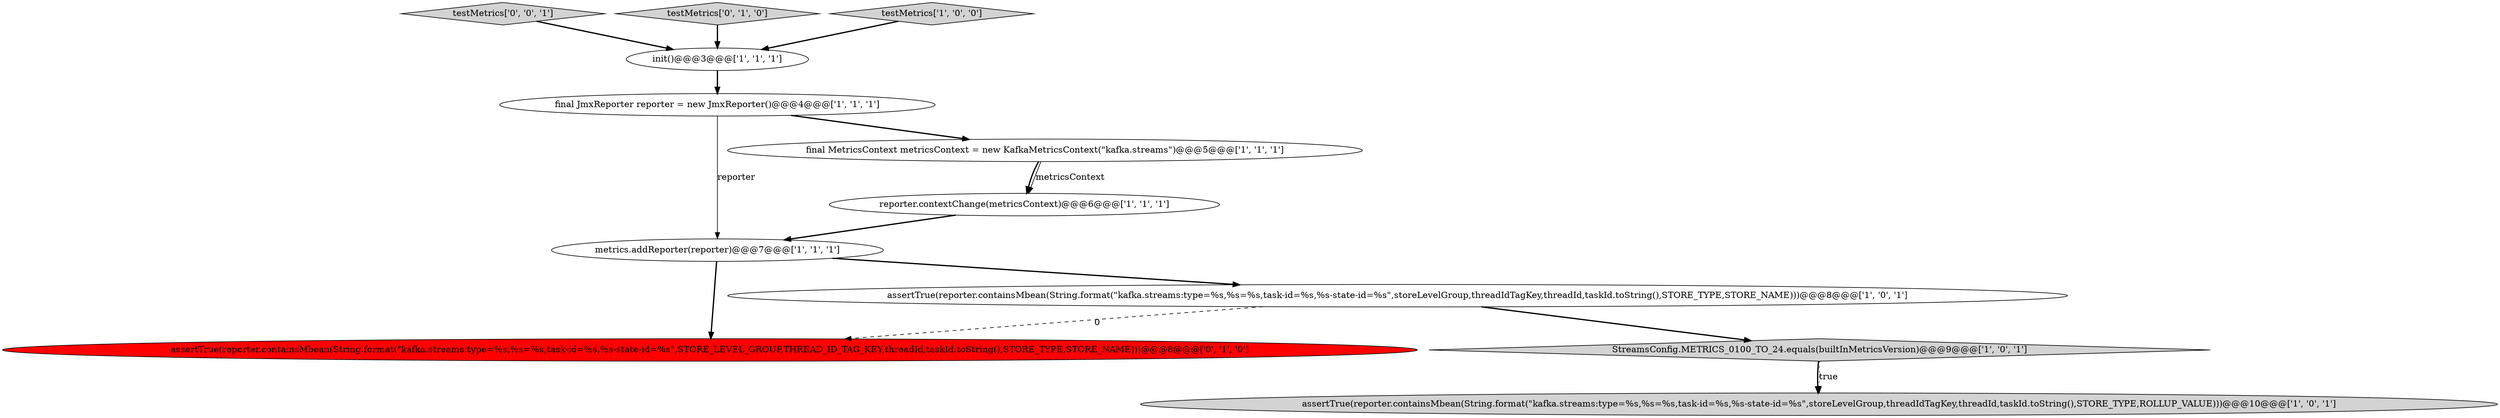 digraph {
1 [style = filled, label = "final JmxReporter reporter = new JmxReporter()@@@4@@@['1', '1', '1']", fillcolor = white, shape = ellipse image = "AAA0AAABBB1BBB"];
8 [style = filled, label = "metrics.addReporter(reporter)@@@7@@@['1', '1', '1']", fillcolor = white, shape = ellipse image = "AAA0AAABBB1BBB"];
11 [style = filled, label = "testMetrics['0', '0', '1']", fillcolor = lightgray, shape = diamond image = "AAA0AAABBB3BBB"];
10 [style = filled, label = "assertTrue(reporter.containsMbean(String.format(\"kafka.streams:type=%s,%s=%s,task-id=%s,%s-state-id=%s\",STORE_LEVEL_GROUP,THREAD_ID_TAG_KEY,threadId,taskId.toString(),STORE_TYPE,STORE_NAME)))@@@8@@@['0', '1', '0']", fillcolor = red, shape = ellipse image = "AAA1AAABBB2BBB"];
2 [style = filled, label = "assertTrue(reporter.containsMbean(String.format(\"kafka.streams:type=%s,%s=%s,task-id=%s,%s-state-id=%s\",storeLevelGroup,threadIdTagKey,threadId,taskId.toString(),STORE_TYPE,ROLLUP_VALUE)))@@@10@@@['1', '0', '1']", fillcolor = lightgray, shape = ellipse image = "AAA0AAABBB1BBB"];
3 [style = filled, label = "reporter.contextChange(metricsContext)@@@6@@@['1', '1', '1']", fillcolor = white, shape = ellipse image = "AAA0AAABBB1BBB"];
6 [style = filled, label = "init()@@@3@@@['1', '1', '1']", fillcolor = white, shape = ellipse image = "AAA0AAABBB1BBB"];
9 [style = filled, label = "testMetrics['0', '1', '0']", fillcolor = lightgray, shape = diamond image = "AAA0AAABBB2BBB"];
5 [style = filled, label = "final MetricsContext metricsContext = new KafkaMetricsContext(\"kafka.streams\")@@@5@@@['1', '1', '1']", fillcolor = white, shape = ellipse image = "AAA0AAABBB1BBB"];
7 [style = filled, label = "testMetrics['1', '0', '0']", fillcolor = lightgray, shape = diamond image = "AAA0AAABBB1BBB"];
0 [style = filled, label = "assertTrue(reporter.containsMbean(String.format(\"kafka.streams:type=%s,%s=%s,task-id=%s,%s-state-id=%s\",storeLevelGroup,threadIdTagKey,threadId,taskId.toString(),STORE_TYPE,STORE_NAME)))@@@8@@@['1', '0', '1']", fillcolor = white, shape = ellipse image = "AAA0AAABBB1BBB"];
4 [style = filled, label = "StreamsConfig.METRICS_0100_TO_24.equals(builtInMetricsVersion)@@@9@@@['1', '0', '1']", fillcolor = lightgray, shape = diamond image = "AAA0AAABBB1BBB"];
1->5 [style = bold, label=""];
5->3 [style = bold, label=""];
8->0 [style = bold, label=""];
6->1 [style = bold, label=""];
8->10 [style = bold, label=""];
11->6 [style = bold, label=""];
1->8 [style = solid, label="reporter"];
4->2 [style = bold, label=""];
0->4 [style = bold, label=""];
5->3 [style = solid, label="metricsContext"];
3->8 [style = bold, label=""];
4->2 [style = dotted, label="true"];
0->10 [style = dashed, label="0"];
7->6 [style = bold, label=""];
9->6 [style = bold, label=""];
}
